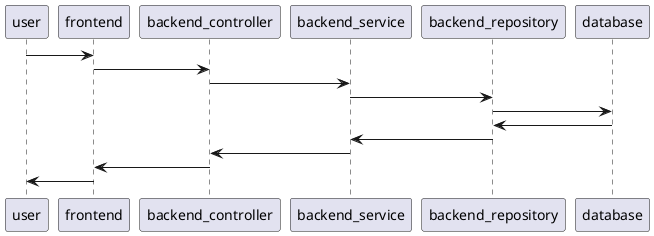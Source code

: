 @startuml

user -> frontend
frontend -> backend_controller
backend_controller -> backend_service
backend_service -> backend_repository
backend_repository -> database
database -> backend_repository
backend_repository -> backend_service
backend_service -> backend_controller
backend_controller -> frontend
frontend -> user

@enduml